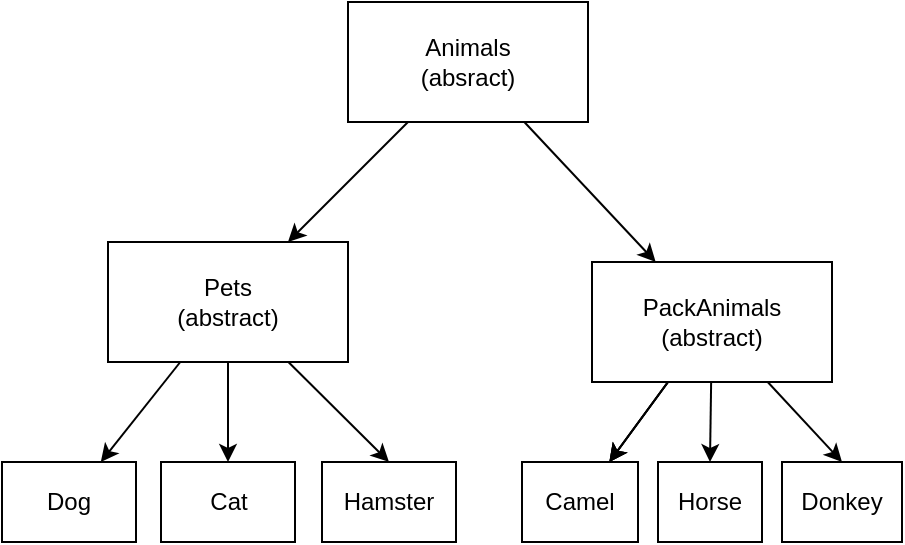<mxfile>
    <diagram id="h3Xk68l9s3RlU2BP8job" name="Page-1">
        <mxGraphModel dx="1086" dy="601" grid="1" gridSize="10" guides="1" tooltips="1" connect="1" arrows="1" fold="1" page="1" pageScale="1" pageWidth="850" pageHeight="1100" math="0" shadow="0">
            <root>
                <mxCell id="0"/>
                <mxCell id="1" parent="0"/>
                <mxCell id="4" value="" style="edgeStyle=none;html=1;" parent="1" source="2" target="3" edge="1">
                    <mxGeometry relative="1" as="geometry"/>
                </mxCell>
                <mxCell id="6" value="" style="edgeStyle=none;html=1;" parent="1" source="2" target="5" edge="1">
                    <mxGeometry relative="1" as="geometry"/>
                </mxCell>
                <mxCell id="2" value="Animals&lt;br&gt;(absract)" style="rounded=0;whiteSpace=wrap;html=1;" parent="1" vertex="1">
                    <mxGeometry x="363" y="40" width="120" height="60" as="geometry"/>
                </mxCell>
                <mxCell id="8" value="" style="edgeStyle=none;html=1;" parent="1" source="3" target="7" edge="1">
                    <mxGeometry relative="1" as="geometry"/>
                </mxCell>
                <mxCell id="19" style="edgeStyle=none;html=1;entryX=0.5;entryY=0;entryDx=0;entryDy=0;" parent="1" source="3" target="16" edge="1">
                    <mxGeometry relative="1" as="geometry"/>
                </mxCell>
                <mxCell id="21" style="edgeStyle=none;html=1;entryX=0.5;entryY=0;entryDx=0;entryDy=0;" parent="1" source="3" target="20" edge="1">
                    <mxGeometry relative="1" as="geometry"/>
                </mxCell>
                <mxCell id="3" value="Pets&lt;br&gt;(abstract)" style="whiteSpace=wrap;html=1;rounded=0;" parent="1" vertex="1">
                    <mxGeometry x="243" y="160" width="120" height="60" as="geometry"/>
                </mxCell>
                <mxCell id="10" value="" style="edgeStyle=none;html=1;" parent="1" source="5" target="9" edge="1">
                    <mxGeometry relative="1" as="geometry"/>
                </mxCell>
                <mxCell id="11" value="" style="edgeStyle=none;html=1;" parent="1" source="5" target="9" edge="1">
                    <mxGeometry relative="1" as="geometry"/>
                </mxCell>
                <mxCell id="12" value="" style="edgeStyle=none;html=1;" parent="1" source="5" target="9" edge="1">
                    <mxGeometry relative="1" as="geometry"/>
                </mxCell>
                <mxCell id="17" style="edgeStyle=none;html=1;entryX=0.5;entryY=0;entryDx=0;entryDy=0;" parent="1" source="5" target="14" edge="1">
                    <mxGeometry relative="1" as="geometry"/>
                </mxCell>
                <mxCell id="18" style="edgeStyle=none;html=1;entryX=0.5;entryY=0;entryDx=0;entryDy=0;" parent="1" source="5" target="15" edge="1">
                    <mxGeometry relative="1" as="geometry"/>
                </mxCell>
                <mxCell id="5" value="PackAnimals&lt;br&gt;(abstract)" style="whiteSpace=wrap;html=1;rounded=0;" parent="1" vertex="1">
                    <mxGeometry x="485" y="170" width="120" height="60" as="geometry"/>
                </mxCell>
                <mxCell id="7" value="Dog&lt;br&gt;" style="whiteSpace=wrap;html=1;rounded=0;" parent="1" vertex="1">
                    <mxGeometry x="190" y="270" width="67" height="40" as="geometry"/>
                </mxCell>
                <mxCell id="9" value="Camel" style="whiteSpace=wrap;html=1;rounded=0;" parent="1" vertex="1">
                    <mxGeometry x="450" y="270" width="58" height="40" as="geometry"/>
                </mxCell>
                <mxCell id="14" value="Horse" style="whiteSpace=wrap;html=1;rounded=0;" parent="1" vertex="1">
                    <mxGeometry x="518" y="270" width="52" height="40" as="geometry"/>
                </mxCell>
                <mxCell id="15" value="Donkey" style="whiteSpace=wrap;html=1;rounded=0;" parent="1" vertex="1">
                    <mxGeometry x="580" y="270" width="60" height="40" as="geometry"/>
                </mxCell>
                <mxCell id="16" value="Cat" style="whiteSpace=wrap;html=1;rounded=0;" parent="1" vertex="1">
                    <mxGeometry x="269.5" y="270" width="67" height="40" as="geometry"/>
                </mxCell>
                <mxCell id="20" value="Hamster" style="whiteSpace=wrap;html=1;rounded=0;" parent="1" vertex="1">
                    <mxGeometry x="350" y="270" width="67" height="40" as="geometry"/>
                </mxCell>
            </root>
        </mxGraphModel>
    </diagram>
</mxfile>